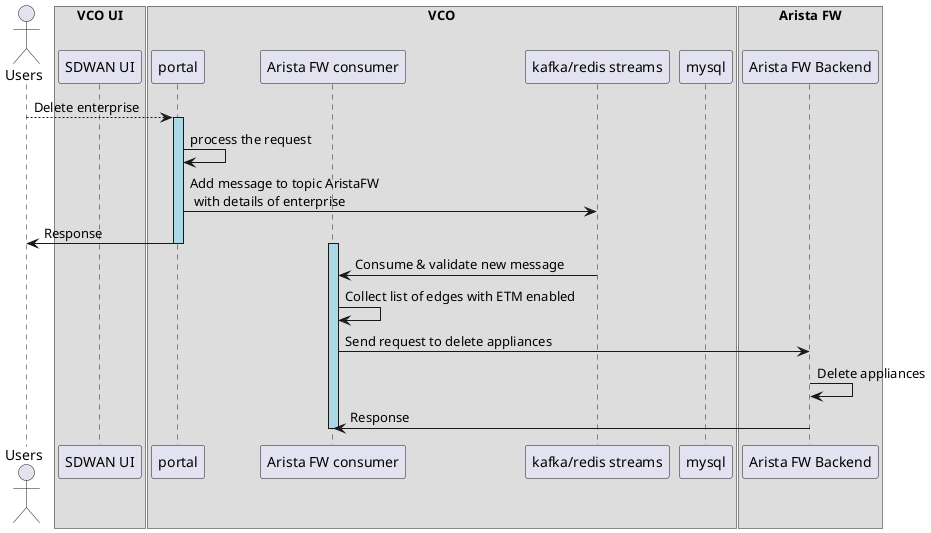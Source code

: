 @startuml
actor Users as user
box "VCO UI"
participant "SDWAN UI" as sdwan_ui
end box
box "VCO"
participant "portal" as portal
participant "Arista FW consumer" as consumer
participant "kafka/redis streams" as kafka
participant "mysql" as mysql
end box
box "Arista FW"
participant "Arista FW Backend" as arista_fw_backend
end box
user --> portal : Delete enterprise
activate portal #LightBlue
portal -> portal : process the request
portal -> kafka: Add message to topic AristaFW \n with details of enterprise
portal -> user : Response
deactivate portal
activate consumer #LightBlue
consumer <- kafka : Consume & validate new message
consumer -> consumer : Collect list of edges with ETM enabled
consumer -> arista_fw_backend: Send request to delete appliances
arista_fw_backend -> arista_fw_backend: Delete appliances
arista_fw_backend -> consumer: Response 
deactivate consumer

@enduml 

